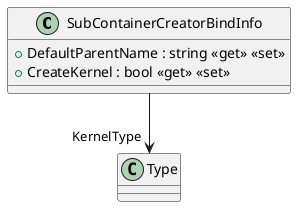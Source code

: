 @startuml
class SubContainerCreatorBindInfo {
    + DefaultParentName : string <<get>> <<set>>
    + CreateKernel : bool <<get>> <<set>>
}
SubContainerCreatorBindInfo --> "KernelType" Type
@enduml
